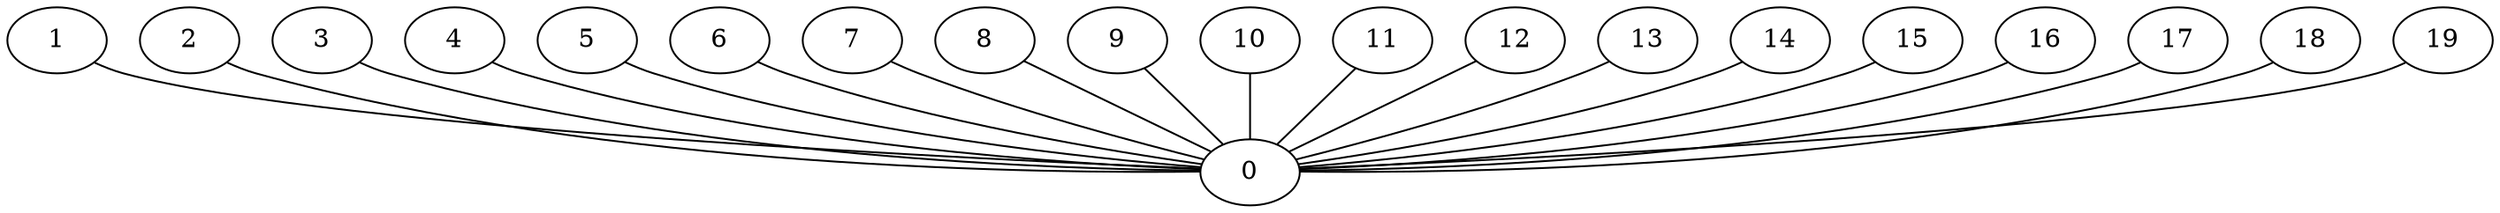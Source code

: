 graph G {
0;
1;
2;
3;
4;
5;
6;
7;
8;
9;
10;
11;
12;
13;
14;
15;
16;
17;
18;
19;
1--0 ;
2--0 ;
3--0 ;
7--0 ;
6--0 ;
5--0 ;
4--0 ;
8--0 ;
12--0 ;
11--0 ;
10--0 ;
9--0 ;
13--0 ;
14--0 ;
15--0 ;
16--0 ;
17--0 ;
18--0 ;
19--0 ;
}
